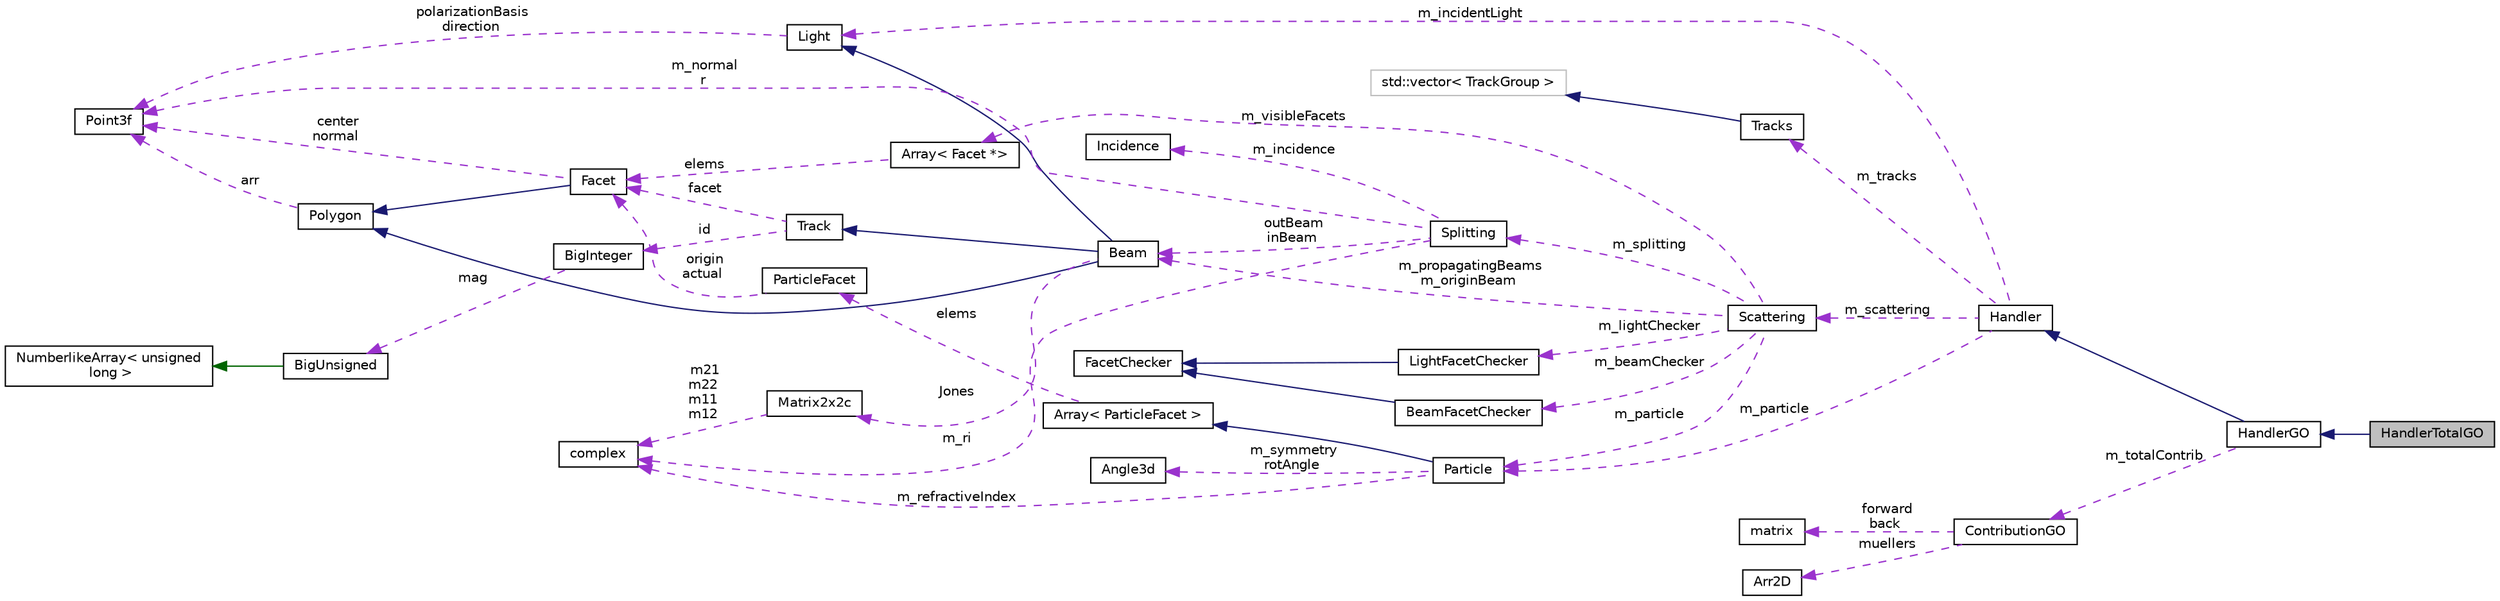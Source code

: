 digraph "HandlerTotalGO"
{
  edge [fontname="Helvetica",fontsize="10",labelfontname="Helvetica",labelfontsize="10"];
  node [fontname="Helvetica",fontsize="10",shape=record];
  rankdir="LR";
  Node3 [label="HandlerTotalGO",height=0.2,width=0.4,color="black", fillcolor="grey75", style="filled", fontcolor="black"];
  Node4 -> Node3 [dir="back",color="midnightblue",fontsize="10",style="solid"];
  Node4 [label="HandlerGO",height=0.2,width=0.4,color="black", fillcolor="white", style="filled",URL="$class_handler_g_o.html"];
  Node5 -> Node4 [dir="back",color="midnightblue",fontsize="10",style="solid"];
  Node5 [label="Handler",height=0.2,width=0.4,color="black", fillcolor="white", style="filled",URL="$class_handler.html"];
  Node6 -> Node5 [dir="back",color="darkorchid3",fontsize="10",style="dashed",label=" m_incidentLight" ];
  Node6 [label="Light",height=0.2,width=0.4,color="black", fillcolor="white", style="filled",URL="$class_light.html"];
  Node7 -> Node6 [dir="back",color="darkorchid3",fontsize="10",style="dashed",label=" polarizationBasis\ndirection" ];
  Node7 [label="Point3f",height=0.2,width=0.4,color="black", fillcolor="white", style="filled",URL="$struct_point3f.html",tooltip="The Point3 struct 3D coordinate point. "];
  Node8 -> Node5 [dir="back",color="darkorchid3",fontsize="10",style="dashed",label=" m_tracks" ];
  Node8 [label="Tracks",height=0.2,width=0.4,color="black", fillcolor="white", style="filled",URL="$class_tracks.html"];
  Node9 -> Node8 [dir="back",color="midnightblue",fontsize="10",style="solid"];
  Node9 [label="std::vector\< TrackGroup \>",height=0.2,width=0.4,color="grey75", fillcolor="white", style="filled"];
  Node10 -> Node5 [dir="back",color="darkorchid3",fontsize="10",style="dashed",label=" m_particle" ];
  Node10 [label="Particle",height=0.2,width=0.4,color="black", fillcolor="white", style="filled",URL="$class_particle.html",tooltip="The Particle class is the base class inherited by other concrete particle classes. Vertices are ordered by counterclock-wise direction if you see from outside. "];
  Node11 -> Node10 [dir="back",color="midnightblue",fontsize="10",style="solid"];
  Node11 [label="Array\< ParticleFacet \>",height=0.2,width=0.4,color="black", fillcolor="white", style="filled",URL="$class_array.html"];
  Node12 -> Node11 [dir="back",color="darkorchid3",fontsize="10",style="dashed",label=" elems" ];
  Node12 [label="ParticleFacet",height=0.2,width=0.4,color="black", fillcolor="white", style="filled",URL="$struct_particle_facet.html"];
  Node13 -> Node12 [dir="back",color="darkorchid3",fontsize="10",style="dashed",label=" origin\nactual" ];
  Node13 [label="Facet",height=0.2,width=0.4,color="black", fillcolor="white", style="filled",URL="$class_facet.html"];
  Node14 -> Node13 [dir="back",color="midnightblue",fontsize="10",style="solid"];
  Node14 [label="Polygon",height=0.2,width=0.4,color="black", fillcolor="white", style="filled",URL="$class_polygon.html",tooltip="Polygon consisted of 3-coordinate vertices. "];
  Node7 -> Node14 [dir="back",color="darkorchid3",fontsize="10",style="dashed",label=" arr" ];
  Node7 -> Node13 [dir="back",color="darkorchid3",fontsize="10",style="dashed",label=" center\nnormal" ];
  Node15 -> Node10 [dir="back",color="darkorchid3",fontsize="10",style="dashed",label=" m_refractiveIndex" ];
  Node15 [label="complex",height=0.2,width=0.4,color="black", fillcolor="white", style="filled",URL="$classcomplex.html",tooltip="This class provides a complex numbers and operation with them. "];
  Node16 -> Node10 [dir="back",color="darkorchid3",fontsize="10",style="dashed",label=" m_symmetry\nrotAngle" ];
  Node16 [label="Angle3d",height=0.2,width=0.4,color="black", fillcolor="white", style="filled",URL="$class_angle3d.html"];
  Node17 -> Node5 [dir="back",color="darkorchid3",fontsize="10",style="dashed",label=" m_scattering" ];
  Node17 [label="Scattering",height=0.2,width=0.4,color="black", fillcolor="white", style="filled",URL="$class_scattering.html",tooltip="Produce a set of beams from a light that incident on a Particle. "];
  Node18 -> Node17 [dir="back",color="darkorchid3",fontsize="10",style="dashed",label=" m_lightChecker" ];
  Node18 [label="LightFacetChecker",height=0.2,width=0.4,color="black", fillcolor="white", style="filled",URL="$class_light_facet_checker.html"];
  Node19 -> Node18 [dir="back",color="midnightblue",fontsize="10",style="solid"];
  Node19 [label="FacetChecker",height=0.2,width=0.4,color="black", fillcolor="white", style="filled",URL="$class_facet_checker.html"];
  Node20 -> Node17 [dir="back",color="darkorchid3",fontsize="10",style="dashed",label=" m_beamChecker" ];
  Node20 [label="BeamFacetChecker",height=0.2,width=0.4,color="black", fillcolor="white", style="filled",URL="$class_beam_facet_checker.html"];
  Node19 -> Node20 [dir="back",color="midnightblue",fontsize="10",style="solid"];
  Node21 -> Node17 [dir="back",color="darkorchid3",fontsize="10",style="dashed",label=" m_visibleFacets" ];
  Node21 [label="Array\< Facet *\>",height=0.2,width=0.4,color="black", fillcolor="white", style="filled",URL="$class_array.html"];
  Node13 -> Node21 [dir="back",color="darkorchid3",fontsize="10",style="dashed",label=" elems" ];
  Node10 -> Node17 [dir="back",color="darkorchid3",fontsize="10",style="dashed",label=" m_particle" ];
  Node22 -> Node17 [dir="back",color="darkorchid3",fontsize="10",style="dashed",label=" m_splitting" ];
  Node22 [label="Splitting",height=0.2,width=0.4,color="black", fillcolor="white", style="filled",URL="$class_splitting.html"];
  Node15 -> Node22 [dir="back",color="darkorchid3",fontsize="10",style="dashed",label=" m_ri" ];
  Node23 -> Node22 [dir="back",color="darkorchid3",fontsize="10",style="dashed",label=" m_incidence" ];
  Node23 [label="Incidence",height=0.2,width=0.4,color="black", fillcolor="white", style="filled",URL="$class_incidence.html"];
  Node24 -> Node22 [dir="back",color="darkorchid3",fontsize="10",style="dashed",label=" outBeam\ninBeam" ];
  Node24 [label="Beam",height=0.2,width=0.4,color="black", fillcolor="white", style="filled",URL="$class_beam.html",tooltip="A plane-parallel optical beam that is created by act of reflection / refraction when a light incident..."];
  Node14 -> Node24 [dir="back",color="midnightblue",fontsize="10",style="solid"];
  Node6 -> Node24 [dir="back",color="midnightblue",fontsize="10",style="solid"];
  Node25 -> Node24 [dir="back",color="midnightblue",fontsize="10",style="solid"];
  Node25 [label="Track",height=0.2,width=0.4,color="black", fillcolor="white", style="filled",URL="$class_track.html"];
  Node13 -> Node25 [dir="back",color="darkorchid3",fontsize="10",style="dashed",label=" facet" ];
  Node26 -> Node25 [dir="back",color="darkorchid3",fontsize="10",style="dashed",label=" id" ];
  Node26 [label="BigInteger",height=0.2,width=0.4,color="black", fillcolor="white", style="filled",URL="$class_big_integer.html"];
  Node27 -> Node26 [dir="back",color="darkorchid3",fontsize="10",style="dashed",label=" mag" ];
  Node27 [label="BigUnsigned",height=0.2,width=0.4,color="black", fillcolor="white", style="filled",URL="$class_big_unsigned.html"];
  Node28 -> Node27 [dir="back",color="darkgreen",fontsize="10",style="solid"];
  Node28 [label="NumberlikeArray\< unsigned\l long \>",height=0.2,width=0.4,color="black", fillcolor="white", style="filled",URL="$class_numberlike_array.html"];
  Node29 -> Node24 [dir="back",color="darkorchid3",fontsize="10",style="dashed",label=" Jones" ];
  Node29 [label="Matrix2x2c",height=0.2,width=0.4,color="black", fillcolor="white", style="filled",URL="$class_matrix2x2c.html",tooltip="The Matrix2x2c class Squad matrix with 4 complex elements (2x2) "];
  Node15 -> Node29 [dir="back",color="darkorchid3",fontsize="10",style="dashed",label=" m21\nm22\nm11\nm12" ];
  Node7 -> Node22 [dir="back",color="darkorchid3",fontsize="10",style="dashed",label=" m_normal\nr" ];
  Node24 -> Node17 [dir="back",color="darkorchid3",fontsize="10",style="dashed",label=" m_propagatingBeams\nm_originBeam" ];
  Node30 -> Node4 [dir="back",color="darkorchid3",fontsize="10",style="dashed",label=" m_totalContrib" ];
  Node30 [label="ContributionGO",height=0.2,width=0.4,color="black", fillcolor="white", style="filled",URL="$class_contribution_g_o.html"];
  Node31 -> Node30 [dir="back",color="darkorchid3",fontsize="10",style="dashed",label=" forward\nback" ];
  Node31 [label="matrix",height=0.2,width=0.4,color="black", fillcolor="white", style="filled",URL="$classmatrix.html",tooltip="The array with (n-rows x m-columns) dimensions of real values. Size of the array can&#39;t be changed..."];
  Node32 -> Node30 [dir="back",color="darkorchid3",fontsize="10",style="dashed",label=" muellers" ];
  Node32 [label="Arr2D",height=0.2,width=0.4,color="black", fillcolor="white", style="filled",URL="$class_arr2_d.html",tooltip="The array with (N-rows x M-columns) dimensions of small real-value matrixes with (n x m) dimensions..."];
}
